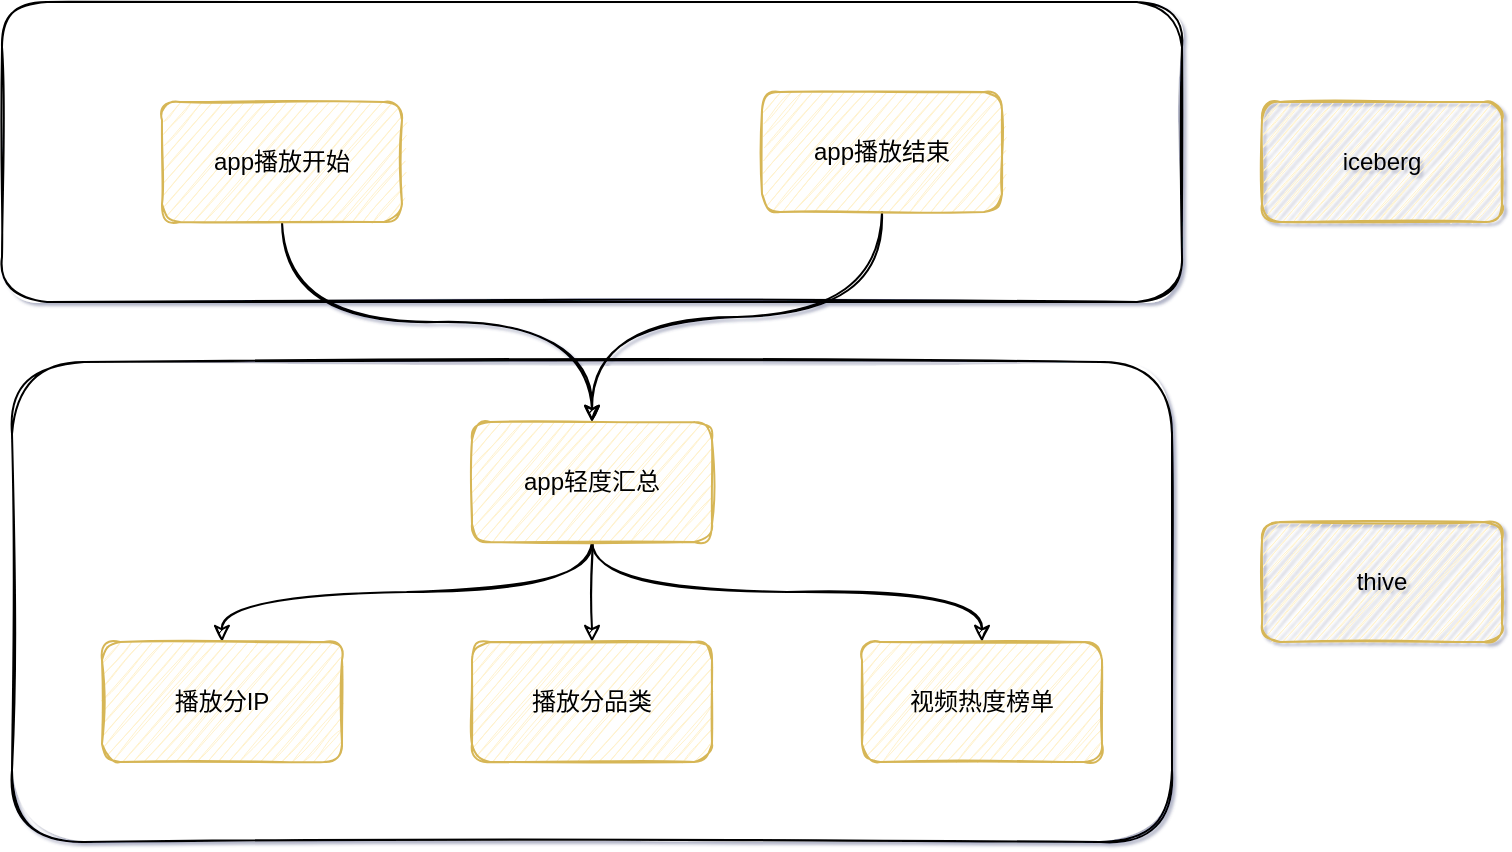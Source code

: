 <mxfile version="18.0.7" type="device"><diagram id="qTTO1rxVowqVk_dClP-1" name="第 1 页"><mxGraphModel dx="1298" dy="834" grid="1" gridSize="10" guides="1" tooltips="1" connect="1" arrows="1" fold="1" page="1" pageScale="1" pageWidth="827" pageHeight="1169" background="#ffffff" math="0" shadow="1"><root><mxCell id="0"/><mxCell id="1" parent="0"/><mxCell id="xO2LrKzecJqmNRMmvCwE-17" value="" style="rounded=1;whiteSpace=wrap;html=1;sketch=1;" vertex="1" parent="1"><mxGeometry x="45" y="240" width="580" height="240" as="geometry"/></mxCell><mxCell id="xO2LrKzecJqmNRMmvCwE-16" value="" style="rounded=1;whiteSpace=wrap;html=1;sketch=1;" vertex="1" parent="1"><mxGeometry x="40" y="60" width="590" height="150" as="geometry"/></mxCell><mxCell id="xO2LrKzecJqmNRMmvCwE-11" style="edgeStyle=orthogonalEdgeStyle;curved=1;rounded=1;sketch=1;orthogonalLoop=1;jettySize=auto;html=1;exitX=0.5;exitY=1;exitDx=0;exitDy=0;" edge="1" parent="1" source="xO2LrKzecJqmNRMmvCwE-1" target="xO2LrKzecJqmNRMmvCwE-3"><mxGeometry relative="1" as="geometry"/></mxCell><mxCell id="xO2LrKzecJqmNRMmvCwE-1" value="app播放开始" style="rounded=1;whiteSpace=wrap;html=1;sketch=1;fillColor=#fff2cc;strokeColor=#d6b656;" vertex="1" parent="1"><mxGeometry x="120" y="110" width="120" height="60" as="geometry"/></mxCell><mxCell id="xO2LrKzecJqmNRMmvCwE-12" style="edgeStyle=orthogonalEdgeStyle;curved=1;rounded=1;sketch=1;orthogonalLoop=1;jettySize=auto;html=1;exitX=0.5;exitY=1;exitDx=0;exitDy=0;entryX=0.5;entryY=0;entryDx=0;entryDy=0;" edge="1" parent="1" source="xO2LrKzecJqmNRMmvCwE-2" target="xO2LrKzecJqmNRMmvCwE-3"><mxGeometry relative="1" as="geometry"><mxPoint x="310" y="250" as="targetPoint"/></mxGeometry></mxCell><mxCell id="xO2LrKzecJqmNRMmvCwE-2" value="app播放结束" style="rounded=1;whiteSpace=wrap;html=1;sketch=1;fillColor=#fff2cc;strokeColor=#d6b656;" vertex="1" parent="1"><mxGeometry x="420" y="105" width="120" height="60" as="geometry"/></mxCell><mxCell id="xO2LrKzecJqmNRMmvCwE-13" style="edgeStyle=orthogonalEdgeStyle;curved=1;rounded=1;sketch=1;orthogonalLoop=1;jettySize=auto;html=1;exitX=0.5;exitY=1;exitDx=0;exitDy=0;entryX=0.5;entryY=0;entryDx=0;entryDy=0;" edge="1" parent="1" source="xO2LrKzecJqmNRMmvCwE-3" target="xO2LrKzecJqmNRMmvCwE-4"><mxGeometry relative="1" as="geometry"/></mxCell><mxCell id="xO2LrKzecJqmNRMmvCwE-14" style="edgeStyle=orthogonalEdgeStyle;curved=1;rounded=1;sketch=1;orthogonalLoop=1;jettySize=auto;html=1;exitX=0.5;exitY=1;exitDx=0;exitDy=0;" edge="1" parent="1" source="xO2LrKzecJqmNRMmvCwE-3" target="xO2LrKzecJqmNRMmvCwE-5"><mxGeometry relative="1" as="geometry"/></mxCell><mxCell id="xO2LrKzecJqmNRMmvCwE-15" style="edgeStyle=orthogonalEdgeStyle;curved=1;rounded=1;sketch=1;orthogonalLoop=1;jettySize=auto;html=1;exitX=0.5;exitY=1;exitDx=0;exitDy=0;" edge="1" parent="1" source="xO2LrKzecJqmNRMmvCwE-3" target="xO2LrKzecJqmNRMmvCwE-6"><mxGeometry relative="1" as="geometry"/></mxCell><mxCell id="xO2LrKzecJqmNRMmvCwE-3" value="app轻度汇总" style="rounded=1;whiteSpace=wrap;html=1;sketch=1;fillColor=#fff2cc;strokeColor=#d6b656;" vertex="1" parent="1"><mxGeometry x="275" y="270" width="120" height="60" as="geometry"/></mxCell><mxCell id="xO2LrKzecJqmNRMmvCwE-4" value="播放分IP" style="rounded=1;whiteSpace=wrap;html=1;sketch=1;fillColor=#fff2cc;strokeColor=#d6b656;" vertex="1" parent="1"><mxGeometry x="90" y="380" width="120" height="60" as="geometry"/></mxCell><mxCell id="xO2LrKzecJqmNRMmvCwE-5" value="播放分品类" style="rounded=1;whiteSpace=wrap;html=1;sketch=1;fillColor=#fff2cc;strokeColor=#d6b656;" vertex="1" parent="1"><mxGeometry x="275" y="380" width="120" height="60" as="geometry"/></mxCell><mxCell id="xO2LrKzecJqmNRMmvCwE-6" value="视频热度榜单" style="rounded=1;whiteSpace=wrap;html=1;sketch=1;fillColor=#fff2cc;strokeColor=#d6b656;" vertex="1" parent="1"><mxGeometry x="470" y="380" width="120" height="60" as="geometry"/></mxCell><mxCell id="xO2LrKzecJqmNRMmvCwE-7" value="iceberg" style="rounded=1;whiteSpace=wrap;html=1;sketch=1;fillColor=#fff2cc;strokeColor=#d6b656;" vertex="1" parent="1"><mxGeometry x="670" y="110" width="120" height="60" as="geometry"/></mxCell><mxCell id="xO2LrKzecJqmNRMmvCwE-10" value="thive" style="rounded=1;whiteSpace=wrap;html=1;sketch=1;fillColor=#fff2cc;strokeColor=#d6b656;" vertex="1" parent="1"><mxGeometry x="670" y="320" width="120" height="60" as="geometry"/></mxCell></root></mxGraphModel></diagram></mxfile>